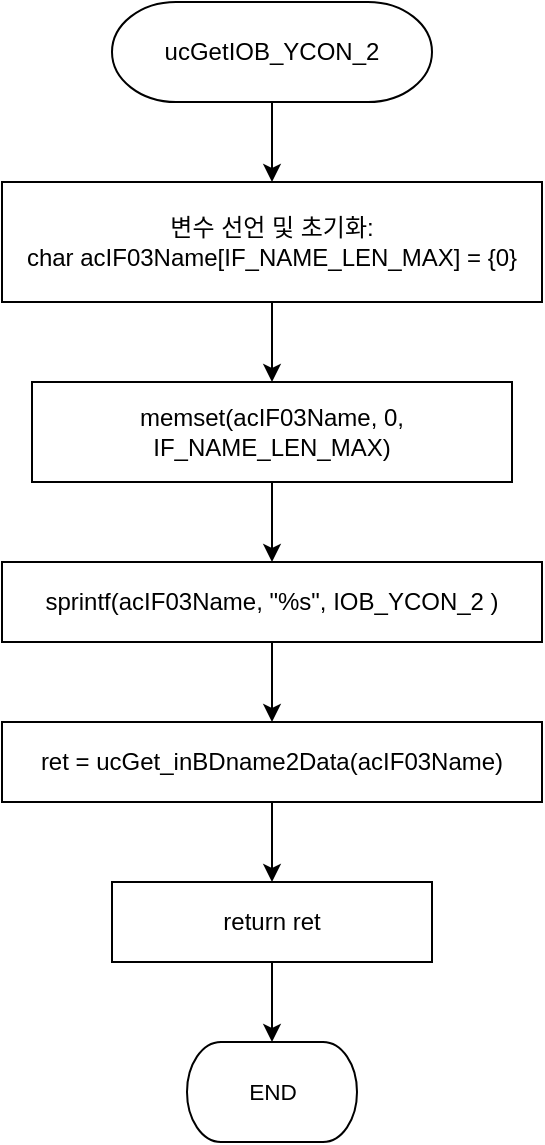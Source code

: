 <mxfile version="20.3.0" type="device" pages="10"><diagram name="ucGetIOB_YCON_2" id="QWJZPrWTVWXDY7yMuYP4"><mxGraphModel dx="1209" dy="844" grid="1" gridSize="10" guides="1" tooltips="1" connect="1" arrows="1" fold="1" page="1" pageScale="1" pageWidth="827" pageHeight="1169" math="0" shadow="0"><root><mxCell id="Ls-OKqgFvGp765SCSxgK-0"/><mxCell id="Ls-OKqgFvGp765SCSxgK-1" parent="Ls-OKqgFvGp765SCSxgK-0"/><UserObject label="&lt;div style=&quot;&quot;&gt;&lt;font style=&quot;direction: ltr; line-height: 120%; opacity: 1;&quot;&gt;ucGetIOB_YCON_2&lt;/font&gt;&lt;/div&gt;" tags="순서도" id="Ls-OKqgFvGp765SCSxgK-2"><mxCell style="verticalAlign=middle;align=center;overflow=width;vsdxID=2;fillColor=#FFFFFF;gradientColor=none;shape=stencil(tVLLDsIgEPwajiQIMfFe638Qu22JCM2Ctv69kK0Rm9qDibeZndkXC1NV6PUATIoQ0V9gNE3smToyKY3rAU1MiKmaqar1CB36m2uIDzo7M7r6e64wUZ4UOUWKB9GdIH4irzWu8B42vRrPScNFXZzN+5mvl3qJXE8mcPRRR+Pdh2Y1dsBTE95a3c0TkBRGgKEIb6wg1/r+ssCXd/vLCgm8z9caa+n6pb48dwrRV1H1Ew==);strokeColor=#000000;spacingTop=-1;spacingBottom=-1;spacingLeft=-1;spacingRight=-1;points=[[0.5,1,0],[0.5,0,0],[0,0.5,0],[1,0.5,0]];labelBackgroundColor=none;rounded=0;html=1;whiteSpace=wrap;strokeWidth=1;fontStyle=0" vertex="1" parent="Ls-OKqgFvGp765SCSxgK-1"><mxGeometry x="465" y="300" width="160" height="50" as="geometry"/></mxCell></UserObject><mxCell id="Ls-OKqgFvGp765SCSxgK-3" value="변수 선언 및 초기화:&lt;br&gt;char acIF03Name[IF_NAME_LEN_MAX] = {0}" style="rounded=0;whiteSpace=wrap;html=1;strokeWidth=1;fontStyle=0;fillColor=none;strokeColor=#000000;" vertex="1" parent="Ls-OKqgFvGp765SCSxgK-1"><mxGeometry x="410" y="390" width="270" height="60" as="geometry"/></mxCell><mxCell id="Ls-OKqgFvGp765SCSxgK-4" value="memset(acIF03Name, 0, IF_NAME_LEN_MAX)" style="rounded=0;whiteSpace=wrap;html=1;strokeWidth=1;fontStyle=0;fillColor=none;strokeColor=#000000;" vertex="1" parent="Ls-OKqgFvGp765SCSxgK-1"><mxGeometry x="425" y="490" width="240" height="50" as="geometry"/></mxCell><mxCell id="Ls-OKqgFvGp765SCSxgK-5" value="sprintf(acIF03Name, &quot;%s&quot;, IOB_YCON_2 )" style="rounded=0;whiteSpace=wrap;html=1;strokeWidth=1;fontStyle=0;fillColor=none;strokeColor=#000000;" vertex="1" parent="Ls-OKqgFvGp765SCSxgK-1"><mxGeometry x="410" y="580" width="270" height="40" as="geometry"/></mxCell><mxCell id="Ls-OKqgFvGp765SCSxgK-6" value="ret = ucGet_inBDname2Data(acIF03Name)" style="rounded=0;whiteSpace=wrap;html=1;strokeWidth=1;fontStyle=0;fillColor=none;strokeColor=#000000;" vertex="1" parent="Ls-OKqgFvGp765SCSxgK-1"><mxGeometry x="410" y="660" width="270" height="40" as="geometry"/></mxCell><mxCell id="Ls-OKqgFvGp765SCSxgK-7" value="return ret" style="rounded=0;whiteSpace=wrap;html=1;strokeWidth=1;fontStyle=0;fillColor=none;strokeColor=#000000;" vertex="1" parent="Ls-OKqgFvGp765SCSxgK-1"><mxGeometry x="465" y="740" width="160" height="40" as="geometry"/></mxCell><UserObject label="&lt;div style=&quot;font-size: 1px&quot;&gt;&lt;font style=&quot;font-size:11.29px;font-family:Arial;color:#000000;direction:ltr;letter-spacing:0px;line-height:120%;opacity:1&quot;&gt;END&lt;br&gt;&lt;/font&gt;&lt;/div&gt;" tags="순서도" id="Ls-OKqgFvGp765SCSxgK-8"><mxCell style="verticalAlign=middle;align=center;overflow=width;vsdxID=77;fillColor=#FFFFFF;gradientColor=none;shape=stencil(tVLLDsIgEPwajiQIMfFe638Qu22JCM2Ctv69kK0Rm9qDibeZndkXC1NV6PUATIoQ0V9gNE3smToyKY3rAU1MiKmaqar1CB36m2uIDzo7M7r6e64wUZ4UOUWKB9GdIH4irzWu8B42vRrPScNFXZzN+5mvl3qJXE8mcPRRR+Pdh2Y1dsBTE95a3c0TkBRGgKEIb6wg1/r+ssCXd/vLCgm8z9caa+n6pb48dwrRV1H1Ew==);strokeColor=#000000;spacingTop=-1;spacingBottom=-1;spacingLeft=-1;spacingRight=-1;points=[[0.5,1,0],[0.5,0,0],[0,0.5,0],[1,0.5,0]];labelBackgroundColor=none;rounded=0;html=1;whiteSpace=wrap;strokeWidth=1;fontStyle=0" vertex="1" parent="Ls-OKqgFvGp765SCSxgK-1"><mxGeometry x="502.5" y="820" width="85" height="50" as="geometry"/></mxCell></UserObject><mxCell id="Ls-OKqgFvGp765SCSxgK-9" value="" style="endArrow=classic;html=1;rounded=0;exitX=0.5;exitY=1;exitDx=0;exitDy=0;exitPerimeter=0;entryX=0.5;entryY=0;entryDx=0;entryDy=0;" edge="1" parent="Ls-OKqgFvGp765SCSxgK-1" source="Ls-OKqgFvGp765SCSxgK-2" target="Ls-OKqgFvGp765SCSxgK-3"><mxGeometry width="50" height="50" relative="1" as="geometry"><mxPoint x="545" y="370" as="sourcePoint"/><mxPoint x="545" y="390" as="targetPoint"/></mxGeometry></mxCell><mxCell id="Ls-OKqgFvGp765SCSxgK-10" value="" style="endArrow=classic;html=1;rounded=0;exitX=0.5;exitY=1;exitDx=0;exitDy=0;entryX=0.5;entryY=0;entryDx=0;entryDy=0;" edge="1" parent="Ls-OKqgFvGp765SCSxgK-1" source="Ls-OKqgFvGp765SCSxgK-3" target="Ls-OKqgFvGp765SCSxgK-4"><mxGeometry width="50" height="50" relative="1" as="geometry"><mxPoint x="545" y="460" as="sourcePoint"/><mxPoint x="545" y="490" as="targetPoint"/></mxGeometry></mxCell><mxCell id="Ls-OKqgFvGp765SCSxgK-11" value="" style="endArrow=classic;html=1;rounded=0;exitX=0.5;exitY=1;exitDx=0;exitDy=0;entryX=0.5;entryY=0;entryDx=0;entryDy=0;" edge="1" parent="Ls-OKqgFvGp765SCSxgK-1" source="Ls-OKqgFvGp765SCSxgK-4" target="Ls-OKqgFvGp765SCSxgK-5"><mxGeometry width="50" height="50" relative="1" as="geometry"><mxPoint x="545" y="560" as="sourcePoint"/><mxPoint x="545" y="590" as="targetPoint"/></mxGeometry></mxCell><mxCell id="Ls-OKqgFvGp765SCSxgK-12" value="" style="endArrow=classic;html=1;rounded=0;exitX=0.5;exitY=1;exitDx=0;exitDy=0;entryX=0.5;entryY=0;entryDx=0;entryDy=0;" edge="1" parent="Ls-OKqgFvGp765SCSxgK-1" source="Ls-OKqgFvGp765SCSxgK-5" target="Ls-OKqgFvGp765SCSxgK-6"><mxGeometry width="50" height="50" relative="1" as="geometry"><mxPoint x="545" y="660" as="sourcePoint"/><mxPoint x="545" y="690" as="targetPoint"/></mxGeometry></mxCell><mxCell id="Ls-OKqgFvGp765SCSxgK-13" value="" style="endArrow=classic;html=1;rounded=0;exitX=0.5;exitY=1;exitDx=0;exitDy=0;entryX=0.5;entryY=0;entryDx=0;entryDy=0;" edge="1" parent="Ls-OKqgFvGp765SCSxgK-1" source="Ls-OKqgFvGp765SCSxgK-6" target="Ls-OKqgFvGp765SCSxgK-7"><mxGeometry width="50" height="50" relative="1" as="geometry"><mxPoint x="545" y="760" as="sourcePoint"/><mxPoint x="545" y="790" as="targetPoint"/></mxGeometry></mxCell><mxCell id="Ls-OKqgFvGp765SCSxgK-14" value="" style="endArrow=classic;html=1;rounded=0;exitX=0.5;exitY=1;exitDx=0;exitDy=0;entryX=0.5;entryY=0;entryDx=0;entryDy=0;entryPerimeter=0;" edge="1" parent="Ls-OKqgFvGp765SCSxgK-1" source="Ls-OKqgFvGp765SCSxgK-7" target="Ls-OKqgFvGp765SCSxgK-8"><mxGeometry width="50" height="50" relative="1" as="geometry"><mxPoint x="545" y="850" as="sourcePoint"/><mxPoint x="545" y="880" as="targetPoint"/></mxGeometry></mxCell></root></mxGraphModel></diagram><diagram name="ucGetIOB_RCON_2" id="39Im6y_KC_kNPlxwwKDn"><mxGraphModel dx="1209" dy="844" grid="1" gridSize="10" guides="1" tooltips="1" connect="1" arrows="1" fold="1" page="1" pageScale="1" pageWidth="827" pageHeight="1169" math="0" shadow="0"><root><mxCell id="ShldjPszJpCawSaYTKDd-0"/><mxCell id="ShldjPszJpCawSaYTKDd-1" parent="ShldjPszJpCawSaYTKDd-0"/><UserObject label="&lt;div style=&quot;&quot;&gt;&lt;font style=&quot;direction: ltr; line-height: 120%; opacity: 1;&quot;&gt;ucGetIOB_RCON_2&lt;/font&gt;&lt;/div&gt;" tags="순서도" id="ShldjPszJpCawSaYTKDd-2"><mxCell style="verticalAlign=middle;align=center;overflow=width;vsdxID=2;fillColor=#FFFFFF;gradientColor=none;shape=stencil(tVLLDsIgEPwajiQIMfFe638Qu22JCM2Ctv69kK0Rm9qDibeZndkXC1NV6PUATIoQ0V9gNE3smToyKY3rAU1MiKmaqar1CB36m2uIDzo7M7r6e64wUZ4UOUWKB9GdIH4irzWu8B42vRrPScNFXZzN+5mvl3qJXE8mcPRRR+Pdh2Y1dsBTE95a3c0TkBRGgKEIb6wg1/r+ssCXd/vLCgm8z9caa+n6pb48dwrRV1H1Ew==);strokeColor=#000000;spacingTop=-1;spacingBottom=-1;spacingLeft=-1;spacingRight=-1;points=[[0.5,1,0],[0.5,0,0],[0,0.5,0],[1,0.5,0]];labelBackgroundColor=none;rounded=0;html=1;whiteSpace=wrap;strokeWidth=1;fontStyle=0" vertex="1" parent="ShldjPszJpCawSaYTKDd-1"><mxGeometry x="465" y="300" width="160" height="50" as="geometry"/></mxCell></UserObject><mxCell id="ShldjPszJpCawSaYTKDd-3" value="변수 선언 및 초기화:&lt;br&gt;char acIF03Name[IF_NAME_LEN_MAX] = {0}" style="rounded=0;whiteSpace=wrap;html=1;strokeWidth=1;fontStyle=0;fillColor=none;strokeColor=#000000;" vertex="1" parent="ShldjPszJpCawSaYTKDd-1"><mxGeometry x="410" y="390" width="270" height="60" as="geometry"/></mxCell><mxCell id="ShldjPszJpCawSaYTKDd-4" value="memset(acIF03Name, 0, IF_NAME_LEN_MAX)" style="rounded=0;whiteSpace=wrap;html=1;strokeWidth=1;fontStyle=0;fillColor=none;strokeColor=#000000;" vertex="1" parent="ShldjPszJpCawSaYTKDd-1"><mxGeometry x="425" y="490" width="240" height="50" as="geometry"/></mxCell><mxCell id="ShldjPszJpCawSaYTKDd-5" value="sprintf(acIF03Name, &quot;%s&quot;, IOB_RCON_2 )" style="rounded=0;whiteSpace=wrap;html=1;strokeWidth=1;fontStyle=0;fillColor=none;strokeColor=#000000;" vertex="1" parent="ShldjPszJpCawSaYTKDd-1"><mxGeometry x="410" y="580" width="270" height="40" as="geometry"/></mxCell><mxCell id="ShldjPszJpCawSaYTKDd-6" value="ret = ucGet_inBDname2Data(acIF03Name)" style="rounded=0;whiteSpace=wrap;html=1;strokeWidth=1;fontStyle=0;fillColor=none;strokeColor=#000000;" vertex="1" parent="ShldjPszJpCawSaYTKDd-1"><mxGeometry x="410" y="660" width="270" height="40" as="geometry"/></mxCell><mxCell id="ShldjPszJpCawSaYTKDd-7" value="return ret" style="rounded=0;whiteSpace=wrap;html=1;strokeWidth=1;fontStyle=0;fillColor=none;strokeColor=#000000;" vertex="1" parent="ShldjPszJpCawSaYTKDd-1"><mxGeometry x="465" y="740" width="160" height="40" as="geometry"/></mxCell><UserObject label="&lt;div style=&quot;font-size: 1px&quot;&gt;&lt;font style=&quot;font-size:11.29px;font-family:Arial;color:#000000;direction:ltr;letter-spacing:0px;line-height:120%;opacity:1&quot;&gt;END&lt;br&gt;&lt;/font&gt;&lt;/div&gt;" tags="순서도" id="ShldjPszJpCawSaYTKDd-8"><mxCell style="verticalAlign=middle;align=center;overflow=width;vsdxID=77;fillColor=#FFFFFF;gradientColor=none;shape=stencil(tVLLDsIgEPwajiQIMfFe638Qu22JCM2Ctv69kK0Rm9qDibeZndkXC1NV6PUATIoQ0V9gNE3smToyKY3rAU1MiKmaqar1CB36m2uIDzo7M7r6e64wUZ4UOUWKB9GdIH4irzWu8B42vRrPScNFXZzN+5mvl3qJXE8mcPRRR+Pdh2Y1dsBTE95a3c0TkBRGgKEIb6wg1/r+ssCXd/vLCgm8z9caa+n6pb48dwrRV1H1Ew==);strokeColor=#000000;spacingTop=-1;spacingBottom=-1;spacingLeft=-1;spacingRight=-1;points=[[0.5,1,0],[0.5,0,0],[0,0.5,0],[1,0.5,0]];labelBackgroundColor=none;rounded=0;html=1;whiteSpace=wrap;strokeWidth=1;fontStyle=0" vertex="1" parent="ShldjPszJpCawSaYTKDd-1"><mxGeometry x="502.5" y="820" width="85" height="50" as="geometry"/></mxCell></UserObject><mxCell id="ShldjPszJpCawSaYTKDd-9" value="" style="endArrow=classic;html=1;rounded=0;exitX=0.5;exitY=1;exitDx=0;exitDy=0;exitPerimeter=0;entryX=0.5;entryY=0;entryDx=0;entryDy=0;" edge="1" parent="ShldjPszJpCawSaYTKDd-1" source="ShldjPszJpCawSaYTKDd-2" target="ShldjPszJpCawSaYTKDd-3"><mxGeometry width="50" height="50" relative="1" as="geometry"><mxPoint x="545" y="370" as="sourcePoint"/><mxPoint x="545" y="390" as="targetPoint"/></mxGeometry></mxCell><mxCell id="ShldjPszJpCawSaYTKDd-10" value="" style="endArrow=classic;html=1;rounded=0;exitX=0.5;exitY=1;exitDx=0;exitDy=0;entryX=0.5;entryY=0;entryDx=0;entryDy=0;" edge="1" parent="ShldjPszJpCawSaYTKDd-1" source="ShldjPszJpCawSaYTKDd-3" target="ShldjPszJpCawSaYTKDd-4"><mxGeometry width="50" height="50" relative="1" as="geometry"><mxPoint x="545" y="460" as="sourcePoint"/><mxPoint x="545" y="490" as="targetPoint"/></mxGeometry></mxCell><mxCell id="ShldjPszJpCawSaYTKDd-11" value="" style="endArrow=classic;html=1;rounded=0;exitX=0.5;exitY=1;exitDx=0;exitDy=0;entryX=0.5;entryY=0;entryDx=0;entryDy=0;" edge="1" parent="ShldjPszJpCawSaYTKDd-1" source="ShldjPszJpCawSaYTKDd-4" target="ShldjPszJpCawSaYTKDd-5"><mxGeometry width="50" height="50" relative="1" as="geometry"><mxPoint x="545" y="560" as="sourcePoint"/><mxPoint x="545" y="590" as="targetPoint"/></mxGeometry></mxCell><mxCell id="ShldjPszJpCawSaYTKDd-12" value="" style="endArrow=classic;html=1;rounded=0;exitX=0.5;exitY=1;exitDx=0;exitDy=0;entryX=0.5;entryY=0;entryDx=0;entryDy=0;" edge="1" parent="ShldjPszJpCawSaYTKDd-1" source="ShldjPszJpCawSaYTKDd-5" target="ShldjPszJpCawSaYTKDd-6"><mxGeometry width="50" height="50" relative="1" as="geometry"><mxPoint x="545" y="660" as="sourcePoint"/><mxPoint x="545" y="690" as="targetPoint"/></mxGeometry></mxCell><mxCell id="ShldjPszJpCawSaYTKDd-13" value="" style="endArrow=classic;html=1;rounded=0;exitX=0.5;exitY=1;exitDx=0;exitDy=0;entryX=0.5;entryY=0;entryDx=0;entryDy=0;" edge="1" parent="ShldjPszJpCawSaYTKDd-1" source="ShldjPszJpCawSaYTKDd-6" target="ShldjPszJpCawSaYTKDd-7"><mxGeometry width="50" height="50" relative="1" as="geometry"><mxPoint x="545" y="760" as="sourcePoint"/><mxPoint x="545" y="790" as="targetPoint"/></mxGeometry></mxCell><mxCell id="ShldjPszJpCawSaYTKDd-14" value="" style="endArrow=classic;html=1;rounded=0;exitX=0.5;exitY=1;exitDx=0;exitDy=0;entryX=0.5;entryY=0;entryDx=0;entryDy=0;entryPerimeter=0;" edge="1" parent="ShldjPszJpCawSaYTKDd-1" source="ShldjPszJpCawSaYTKDd-7" target="ShldjPszJpCawSaYTKDd-8"><mxGeometry width="50" height="50" relative="1" as="geometry"><mxPoint x="545" y="850" as="sourcePoint"/><mxPoint x="545" y="880" as="targetPoint"/></mxGeometry></mxCell></root></mxGraphModel></diagram><diagram name="ucGetIOB_GCON_2" id="HBLedzt9jEAHCyZlOD99"><mxGraphModel dx="1209" dy="844" grid="1" gridSize="10" guides="1" tooltips="1" connect="1" arrows="1" fold="1" page="1" pageScale="1" pageWidth="827" pageHeight="1169" math="0" shadow="0"><root><mxCell id="d0L38tjCARTdB3SC0AXx-0"/><mxCell id="d0L38tjCARTdB3SC0AXx-1" parent="d0L38tjCARTdB3SC0AXx-0"/><UserObject label="&lt;div style=&quot;&quot;&gt;&lt;font style=&quot;direction: ltr; line-height: 120%; opacity: 1;&quot;&gt;ucGetIOB_GCON_2&lt;/font&gt;&lt;/div&gt;" tags="순서도" id="d0L38tjCARTdB3SC0AXx-2"><mxCell style="verticalAlign=middle;align=center;overflow=width;vsdxID=2;fillColor=#FFFFFF;gradientColor=none;shape=stencil(tVLLDsIgEPwajiQIMfFe638Qu22JCM2Ctv69kK0Rm9qDibeZndkXC1NV6PUATIoQ0V9gNE3smToyKY3rAU1MiKmaqar1CB36m2uIDzo7M7r6e64wUZ4UOUWKB9GdIH4irzWu8B42vRrPScNFXZzN+5mvl3qJXE8mcPRRR+Pdh2Y1dsBTE95a3c0TkBRGgKEIb6wg1/r+ssCXd/vLCgm8z9caa+n6pb48dwrRV1H1Ew==);strokeColor=#000000;spacingTop=-1;spacingBottom=-1;spacingLeft=-1;spacingRight=-1;points=[[0.5,1,0],[0.5,0,0],[0,0.5,0],[1,0.5,0]];labelBackgroundColor=none;rounded=0;html=1;whiteSpace=wrap;strokeWidth=1;fontStyle=0" vertex="1" parent="d0L38tjCARTdB3SC0AXx-1"><mxGeometry x="465" y="300" width="160" height="50" as="geometry"/></mxCell></UserObject><mxCell id="d0L38tjCARTdB3SC0AXx-3" value="변수 선언 및 초기화:&lt;br&gt;char acIF03Name[IF_NAME_LEN_MAX] = {0}" style="rounded=0;whiteSpace=wrap;html=1;strokeWidth=1;fontStyle=0;fillColor=none;strokeColor=#000000;" vertex="1" parent="d0L38tjCARTdB3SC0AXx-1"><mxGeometry x="410" y="390" width="270" height="60" as="geometry"/></mxCell><mxCell id="d0L38tjCARTdB3SC0AXx-4" value="memset(acIF03Name, 0, IF_NAME_LEN_MAX)" style="rounded=0;whiteSpace=wrap;html=1;strokeWidth=1;fontStyle=0;fillColor=none;strokeColor=#000000;" vertex="1" parent="d0L38tjCARTdB3SC0AXx-1"><mxGeometry x="425" y="490" width="240" height="50" as="geometry"/></mxCell><mxCell id="d0L38tjCARTdB3SC0AXx-5" value="sprintf(acIF03Name, &quot;%s&quot;, IOB_GCON_2 )" style="rounded=0;whiteSpace=wrap;html=1;strokeWidth=1;fontStyle=0;fillColor=none;strokeColor=#000000;" vertex="1" parent="d0L38tjCARTdB3SC0AXx-1"><mxGeometry x="410" y="580" width="270" height="40" as="geometry"/></mxCell><mxCell id="d0L38tjCARTdB3SC0AXx-6" value="ret = ucGet_inBDname2Data(acIF03Name)" style="rounded=0;whiteSpace=wrap;html=1;strokeWidth=1;fontStyle=0;fillColor=none;strokeColor=#000000;" vertex="1" parent="d0L38tjCARTdB3SC0AXx-1"><mxGeometry x="410" y="660" width="270" height="40" as="geometry"/></mxCell><mxCell id="d0L38tjCARTdB3SC0AXx-7" value="return ret" style="rounded=0;whiteSpace=wrap;html=1;strokeWidth=1;fontStyle=0;fillColor=none;strokeColor=#000000;" vertex="1" parent="d0L38tjCARTdB3SC0AXx-1"><mxGeometry x="465" y="740" width="160" height="40" as="geometry"/></mxCell><UserObject label="&lt;div style=&quot;font-size: 1px&quot;&gt;&lt;font style=&quot;font-size:11.29px;font-family:Arial;color:#000000;direction:ltr;letter-spacing:0px;line-height:120%;opacity:1&quot;&gt;END&lt;br&gt;&lt;/font&gt;&lt;/div&gt;" tags="순서도" id="d0L38tjCARTdB3SC0AXx-8"><mxCell style="verticalAlign=middle;align=center;overflow=width;vsdxID=77;fillColor=#FFFFFF;gradientColor=none;shape=stencil(tVLLDsIgEPwajiQIMfFe638Qu22JCM2Ctv69kK0Rm9qDibeZndkXC1NV6PUATIoQ0V9gNE3smToyKY3rAU1MiKmaqar1CB36m2uIDzo7M7r6e64wUZ4UOUWKB9GdIH4irzWu8B42vRrPScNFXZzN+5mvl3qJXE8mcPRRR+Pdh2Y1dsBTE95a3c0TkBRGgKEIb6wg1/r+ssCXd/vLCgm8z9caa+n6pb48dwrRV1H1Ew==);strokeColor=#000000;spacingTop=-1;spacingBottom=-1;spacingLeft=-1;spacingRight=-1;points=[[0.5,1,0],[0.5,0,0],[0,0.5,0],[1,0.5,0]];labelBackgroundColor=none;rounded=0;html=1;whiteSpace=wrap;strokeWidth=1;fontStyle=0" vertex="1" parent="d0L38tjCARTdB3SC0AXx-1"><mxGeometry x="502.5" y="820" width="85" height="50" as="geometry"/></mxCell></UserObject><mxCell id="d0L38tjCARTdB3SC0AXx-9" value="" style="endArrow=classic;html=1;rounded=0;exitX=0.5;exitY=1;exitDx=0;exitDy=0;exitPerimeter=0;entryX=0.5;entryY=0;entryDx=0;entryDy=0;" edge="1" parent="d0L38tjCARTdB3SC0AXx-1" source="d0L38tjCARTdB3SC0AXx-2" target="d0L38tjCARTdB3SC0AXx-3"><mxGeometry width="50" height="50" relative="1" as="geometry"><mxPoint x="545" y="370" as="sourcePoint"/><mxPoint x="545" y="390" as="targetPoint"/></mxGeometry></mxCell><mxCell id="d0L38tjCARTdB3SC0AXx-10" value="" style="endArrow=classic;html=1;rounded=0;exitX=0.5;exitY=1;exitDx=0;exitDy=0;entryX=0.5;entryY=0;entryDx=0;entryDy=0;" edge="1" parent="d0L38tjCARTdB3SC0AXx-1" source="d0L38tjCARTdB3SC0AXx-3" target="d0L38tjCARTdB3SC0AXx-4"><mxGeometry width="50" height="50" relative="1" as="geometry"><mxPoint x="545" y="460" as="sourcePoint"/><mxPoint x="545" y="490" as="targetPoint"/></mxGeometry></mxCell><mxCell id="d0L38tjCARTdB3SC0AXx-11" value="" style="endArrow=classic;html=1;rounded=0;exitX=0.5;exitY=1;exitDx=0;exitDy=0;entryX=0.5;entryY=0;entryDx=0;entryDy=0;" edge="1" parent="d0L38tjCARTdB3SC0AXx-1" source="d0L38tjCARTdB3SC0AXx-4" target="d0L38tjCARTdB3SC0AXx-5"><mxGeometry width="50" height="50" relative="1" as="geometry"><mxPoint x="545" y="560" as="sourcePoint"/><mxPoint x="545" y="590" as="targetPoint"/></mxGeometry></mxCell><mxCell id="d0L38tjCARTdB3SC0AXx-12" value="" style="endArrow=classic;html=1;rounded=0;exitX=0.5;exitY=1;exitDx=0;exitDy=0;entryX=0.5;entryY=0;entryDx=0;entryDy=0;" edge="1" parent="d0L38tjCARTdB3SC0AXx-1" source="d0L38tjCARTdB3SC0AXx-5" target="d0L38tjCARTdB3SC0AXx-6"><mxGeometry width="50" height="50" relative="1" as="geometry"><mxPoint x="545" y="660" as="sourcePoint"/><mxPoint x="545" y="690" as="targetPoint"/></mxGeometry></mxCell><mxCell id="d0L38tjCARTdB3SC0AXx-13" value="" style="endArrow=classic;html=1;rounded=0;exitX=0.5;exitY=1;exitDx=0;exitDy=0;entryX=0.5;entryY=0;entryDx=0;entryDy=0;" edge="1" parent="d0L38tjCARTdB3SC0AXx-1" source="d0L38tjCARTdB3SC0AXx-6" target="d0L38tjCARTdB3SC0AXx-7"><mxGeometry width="50" height="50" relative="1" as="geometry"><mxPoint x="545" y="760" as="sourcePoint"/><mxPoint x="545" y="790" as="targetPoint"/></mxGeometry></mxCell><mxCell id="d0L38tjCARTdB3SC0AXx-14" value="" style="endArrow=classic;html=1;rounded=0;exitX=0.5;exitY=1;exitDx=0;exitDy=0;entryX=0.5;entryY=0;entryDx=0;entryDy=0;entryPerimeter=0;" edge="1" parent="d0L38tjCARTdB3SC0AXx-1" source="d0L38tjCARTdB3SC0AXx-7" target="d0L38tjCARTdB3SC0AXx-8"><mxGeometry width="50" height="50" relative="1" as="geometry"><mxPoint x="545" y="850" as="sourcePoint"/><mxPoint x="545" y="880" as="targetPoint"/></mxGeometry></mxCell></root></mxGraphModel></diagram><diagram name="ucGetIOB_Y1CON_2" id="743t9y0ddFEI2Lha12GQ"><mxGraphModel dx="1209" dy="844" grid="1" gridSize="10" guides="1" tooltips="1" connect="1" arrows="1" fold="1" page="1" pageScale="1" pageWidth="827" pageHeight="1169" math="0" shadow="0"><root><mxCell id="c-tuSzw7CAOkl17XL2FB-0"/><mxCell id="c-tuSzw7CAOkl17XL2FB-1" parent="c-tuSzw7CAOkl17XL2FB-0"/><UserObject label="&lt;div style=&quot;&quot;&gt;&lt;font style=&quot;direction: ltr; line-height: 120%; opacity: 1;&quot;&gt;ucGetIOB_Y1CON_2&lt;/font&gt;&lt;/div&gt;" tags="순서도" id="c-tuSzw7CAOkl17XL2FB-2"><mxCell style="verticalAlign=middle;align=center;overflow=width;vsdxID=2;fillColor=#FFFFFF;gradientColor=none;shape=stencil(tVLLDsIgEPwajiQIMfFe638Qu22JCM2Ctv69kK0Rm9qDibeZndkXC1NV6PUATIoQ0V9gNE3smToyKY3rAU1MiKmaqar1CB36m2uIDzo7M7r6e64wUZ4UOUWKB9GdIH4irzWu8B42vRrPScNFXZzN+5mvl3qJXE8mcPRRR+Pdh2Y1dsBTE95a3c0TkBRGgKEIb6wg1/r+ssCXd/vLCgm8z9caa+n6pb48dwrRV1H1Ew==);strokeColor=#000000;spacingTop=-1;spacingBottom=-1;spacingLeft=-1;spacingRight=-1;points=[[0.5,1,0],[0.5,0,0],[0,0.5,0],[1,0.5,0]];labelBackgroundColor=none;rounded=0;html=1;whiteSpace=wrap;strokeWidth=1;fontStyle=0" vertex="1" parent="c-tuSzw7CAOkl17XL2FB-1"><mxGeometry x="465" y="300" width="160" height="50" as="geometry"/></mxCell></UserObject><mxCell id="c-tuSzw7CAOkl17XL2FB-3" value="변수 선언 및 초기화:&lt;br&gt;char acIF03Name[IF_NAME_LEN_MAX] = {0}" style="rounded=0;whiteSpace=wrap;html=1;strokeWidth=1;fontStyle=0;fillColor=none;strokeColor=#000000;" vertex="1" parent="c-tuSzw7CAOkl17XL2FB-1"><mxGeometry x="410" y="390" width="270" height="60" as="geometry"/></mxCell><mxCell id="c-tuSzw7CAOkl17XL2FB-4" value="memset(acIF03Name, 0, IF_NAME_LEN_MAX)" style="rounded=0;whiteSpace=wrap;html=1;strokeWidth=1;fontStyle=0;fillColor=none;strokeColor=#000000;" vertex="1" parent="c-tuSzw7CAOkl17XL2FB-1"><mxGeometry x="425" y="490" width="240" height="50" as="geometry"/></mxCell><mxCell id="c-tuSzw7CAOkl17XL2FB-5" value="sprintf(acIF03Name, &quot;%s&quot;, IOB_Y1CON_2 )" style="rounded=0;whiteSpace=wrap;html=1;strokeWidth=1;fontStyle=0;fillColor=none;strokeColor=#000000;" vertex="1" parent="c-tuSzw7CAOkl17XL2FB-1"><mxGeometry x="410" y="580" width="270" height="40" as="geometry"/></mxCell><mxCell id="c-tuSzw7CAOkl17XL2FB-6" value="ret = ucGet_inBDname2Data(acIF03Name)" style="rounded=0;whiteSpace=wrap;html=1;strokeWidth=1;fontStyle=0;fillColor=none;strokeColor=#000000;" vertex="1" parent="c-tuSzw7CAOkl17XL2FB-1"><mxGeometry x="410" y="660" width="270" height="40" as="geometry"/></mxCell><mxCell id="c-tuSzw7CAOkl17XL2FB-7" value="return ret" style="rounded=0;whiteSpace=wrap;html=1;strokeWidth=1;fontStyle=0;fillColor=none;strokeColor=#000000;" vertex="1" parent="c-tuSzw7CAOkl17XL2FB-1"><mxGeometry x="465" y="740" width="160" height="40" as="geometry"/></mxCell><UserObject label="&lt;div style=&quot;font-size: 1px&quot;&gt;&lt;font style=&quot;font-size:11.29px;font-family:Arial;color:#000000;direction:ltr;letter-spacing:0px;line-height:120%;opacity:1&quot;&gt;END&lt;br&gt;&lt;/font&gt;&lt;/div&gt;" tags="순서도" id="c-tuSzw7CAOkl17XL2FB-8"><mxCell style="verticalAlign=middle;align=center;overflow=width;vsdxID=77;fillColor=#FFFFFF;gradientColor=none;shape=stencil(tVLLDsIgEPwajiQIMfFe638Qu22JCM2Ctv69kK0Rm9qDibeZndkXC1NV6PUATIoQ0V9gNE3smToyKY3rAU1MiKmaqar1CB36m2uIDzo7M7r6e64wUZ4UOUWKB9GdIH4irzWu8B42vRrPScNFXZzN+5mvl3qJXE8mcPRRR+Pdh2Y1dsBTE95a3c0TkBRGgKEIb6wg1/r+ssCXd/vLCgm8z9caa+n6pb48dwrRV1H1Ew==);strokeColor=#000000;spacingTop=-1;spacingBottom=-1;spacingLeft=-1;spacingRight=-1;points=[[0.5,1,0],[0.5,0,0],[0,0.5,0],[1,0.5,0]];labelBackgroundColor=none;rounded=0;html=1;whiteSpace=wrap;strokeWidth=1;fontStyle=0" vertex="1" parent="c-tuSzw7CAOkl17XL2FB-1"><mxGeometry x="502.5" y="820" width="85" height="50" as="geometry"/></mxCell></UserObject><mxCell id="c-tuSzw7CAOkl17XL2FB-9" value="" style="endArrow=classic;html=1;rounded=0;exitX=0.5;exitY=1;exitDx=0;exitDy=0;exitPerimeter=0;entryX=0.5;entryY=0;entryDx=0;entryDy=0;" edge="1" parent="c-tuSzw7CAOkl17XL2FB-1" source="c-tuSzw7CAOkl17XL2FB-2" target="c-tuSzw7CAOkl17XL2FB-3"><mxGeometry width="50" height="50" relative="1" as="geometry"><mxPoint x="545" y="370" as="sourcePoint"/><mxPoint x="545" y="390" as="targetPoint"/></mxGeometry></mxCell><mxCell id="c-tuSzw7CAOkl17XL2FB-10" value="" style="endArrow=classic;html=1;rounded=0;exitX=0.5;exitY=1;exitDx=0;exitDy=0;entryX=0.5;entryY=0;entryDx=0;entryDy=0;" edge="1" parent="c-tuSzw7CAOkl17XL2FB-1" source="c-tuSzw7CAOkl17XL2FB-3" target="c-tuSzw7CAOkl17XL2FB-4"><mxGeometry width="50" height="50" relative="1" as="geometry"><mxPoint x="545" y="460" as="sourcePoint"/><mxPoint x="545" y="490" as="targetPoint"/></mxGeometry></mxCell><mxCell id="c-tuSzw7CAOkl17XL2FB-11" value="" style="endArrow=classic;html=1;rounded=0;exitX=0.5;exitY=1;exitDx=0;exitDy=0;entryX=0.5;entryY=0;entryDx=0;entryDy=0;" edge="1" parent="c-tuSzw7CAOkl17XL2FB-1" source="c-tuSzw7CAOkl17XL2FB-4" target="c-tuSzw7CAOkl17XL2FB-5"><mxGeometry width="50" height="50" relative="1" as="geometry"><mxPoint x="545" y="560" as="sourcePoint"/><mxPoint x="545" y="590" as="targetPoint"/></mxGeometry></mxCell><mxCell id="c-tuSzw7CAOkl17XL2FB-12" value="" style="endArrow=classic;html=1;rounded=0;exitX=0.5;exitY=1;exitDx=0;exitDy=0;entryX=0.5;entryY=0;entryDx=0;entryDy=0;" edge="1" parent="c-tuSzw7CAOkl17XL2FB-1" source="c-tuSzw7CAOkl17XL2FB-5" target="c-tuSzw7CAOkl17XL2FB-6"><mxGeometry width="50" height="50" relative="1" as="geometry"><mxPoint x="545" y="660" as="sourcePoint"/><mxPoint x="545" y="690" as="targetPoint"/></mxGeometry></mxCell><mxCell id="c-tuSzw7CAOkl17XL2FB-13" value="" style="endArrow=classic;html=1;rounded=0;exitX=0.5;exitY=1;exitDx=0;exitDy=0;entryX=0.5;entryY=0;entryDx=0;entryDy=0;" edge="1" parent="c-tuSzw7CAOkl17XL2FB-1" source="c-tuSzw7CAOkl17XL2FB-6" target="c-tuSzw7CAOkl17XL2FB-7"><mxGeometry width="50" height="50" relative="1" as="geometry"><mxPoint x="545" y="760" as="sourcePoint"/><mxPoint x="545" y="790" as="targetPoint"/></mxGeometry></mxCell><mxCell id="c-tuSzw7CAOkl17XL2FB-14" value="" style="endArrow=classic;html=1;rounded=0;exitX=0.5;exitY=1;exitDx=0;exitDy=0;entryX=0.5;entryY=0;entryDx=0;entryDy=0;entryPerimeter=0;" edge="1" parent="c-tuSzw7CAOkl17XL2FB-1" source="c-tuSzw7CAOkl17XL2FB-7" target="c-tuSzw7CAOkl17XL2FB-8"><mxGeometry width="50" height="50" relative="1" as="geometry"><mxPoint x="545" y="850" as="sourcePoint"/><mxPoint x="545" y="880" as="targetPoint"/></mxGeometry></mxCell></root></mxGraphModel></diagram><diagram name="ucGetIOB_SDN_2" id="d6R_uWGBwzftmKyJSbyh"><mxGraphModel dx="1209" dy="844" grid="1" gridSize="10" guides="1" tooltips="1" connect="1" arrows="1" fold="1" page="1" pageScale="1" pageWidth="827" pageHeight="1169" math="0" shadow="0"><root><mxCell id="NdqGFbnWRn7MDh1iQYJs-0"/><mxCell id="NdqGFbnWRn7MDh1iQYJs-1" parent="NdqGFbnWRn7MDh1iQYJs-0"/><UserObject label="&lt;div style=&quot;&quot;&gt;&lt;font style=&quot;direction: ltr; line-height: 120%; opacity: 1;&quot;&gt;ucGetIOB_SDN_2&lt;/font&gt;&lt;/div&gt;" tags="순서도" id="NdqGFbnWRn7MDh1iQYJs-2"><mxCell style="verticalAlign=middle;align=center;overflow=width;vsdxID=2;fillColor=#FFFFFF;gradientColor=none;shape=stencil(tVLLDsIgEPwajiQIMfFe638Qu22JCM2Ctv69kK0Rm9qDibeZndkXC1NV6PUATIoQ0V9gNE3smToyKY3rAU1MiKmaqar1CB36m2uIDzo7M7r6e64wUZ4UOUWKB9GdIH4irzWu8B42vRrPScNFXZzN+5mvl3qJXE8mcPRRR+Pdh2Y1dsBTE95a3c0TkBRGgKEIb6wg1/r+ssCXd/vLCgm8z9caa+n6pb48dwrRV1H1Ew==);strokeColor=#000000;spacingTop=-1;spacingBottom=-1;spacingLeft=-1;spacingRight=-1;points=[[0.5,1,0],[0.5,0,0],[0,0.5,0],[1,0.5,0]];labelBackgroundColor=none;rounded=0;html=1;whiteSpace=wrap;strokeWidth=1;fontStyle=0" vertex="1" parent="NdqGFbnWRn7MDh1iQYJs-1"><mxGeometry x="465" y="300" width="160" height="50" as="geometry"/></mxCell></UserObject><mxCell id="NdqGFbnWRn7MDh1iQYJs-3" value="변수 선언 및 초기화:&lt;br&gt;char acIF03Name[IF_NAME_LEN_MAX] = {0}" style="rounded=0;whiteSpace=wrap;html=1;strokeWidth=1;fontStyle=0;fillColor=none;strokeColor=#000000;" vertex="1" parent="NdqGFbnWRn7MDh1iQYJs-1"><mxGeometry x="410" y="390" width="270" height="60" as="geometry"/></mxCell><mxCell id="NdqGFbnWRn7MDh1iQYJs-4" value="memset(acIF03Name, 0, IF_NAME_LEN_MAX)" style="rounded=0;whiteSpace=wrap;html=1;strokeWidth=1;fontStyle=0;fillColor=none;strokeColor=#000000;" vertex="1" parent="NdqGFbnWRn7MDh1iQYJs-1"><mxGeometry x="425" y="490" width="240" height="50" as="geometry"/></mxCell><mxCell id="NdqGFbnWRn7MDh1iQYJs-5" value="sprintf(acIF03Name, &quot;%s&quot;, IOB_SDN_2 )" style="rounded=0;whiteSpace=wrap;html=1;strokeWidth=1;fontStyle=0;fillColor=none;strokeColor=#000000;" vertex="1" parent="NdqGFbnWRn7MDh1iQYJs-1"><mxGeometry x="410" y="580" width="270" height="40" as="geometry"/></mxCell><mxCell id="NdqGFbnWRn7MDh1iQYJs-6" value="ret = ucGet_inBDname2Data(acIF03Name)" style="rounded=0;whiteSpace=wrap;html=1;strokeWidth=1;fontStyle=0;fillColor=none;strokeColor=#000000;" vertex="1" parent="NdqGFbnWRn7MDh1iQYJs-1"><mxGeometry x="410" y="660" width="270" height="40" as="geometry"/></mxCell><mxCell id="NdqGFbnWRn7MDh1iQYJs-7" value="return ret" style="rounded=0;whiteSpace=wrap;html=1;strokeWidth=1;fontStyle=0;fillColor=none;strokeColor=#000000;" vertex="1" parent="NdqGFbnWRn7MDh1iQYJs-1"><mxGeometry x="465" y="740" width="160" height="40" as="geometry"/></mxCell><UserObject label="&lt;div style=&quot;font-size: 1px&quot;&gt;&lt;font style=&quot;font-size:11.29px;font-family:Arial;color:#000000;direction:ltr;letter-spacing:0px;line-height:120%;opacity:1&quot;&gt;END&lt;br&gt;&lt;/font&gt;&lt;/div&gt;" tags="순서도" id="NdqGFbnWRn7MDh1iQYJs-8"><mxCell style="verticalAlign=middle;align=center;overflow=width;vsdxID=77;fillColor=#FFFFFF;gradientColor=none;shape=stencil(tVLLDsIgEPwajiQIMfFe638Qu22JCM2Ctv69kK0Rm9qDibeZndkXC1NV6PUATIoQ0V9gNE3smToyKY3rAU1MiKmaqar1CB36m2uIDzo7M7r6e64wUZ4UOUWKB9GdIH4irzWu8B42vRrPScNFXZzN+5mvl3qJXE8mcPRRR+Pdh2Y1dsBTE95a3c0TkBRGgKEIb6wg1/r+ssCXd/vLCgm8z9caa+n6pb48dwrRV1H1Ew==);strokeColor=#000000;spacingTop=-1;spacingBottom=-1;spacingLeft=-1;spacingRight=-1;points=[[0.5,1,0],[0.5,0,0],[0,0.5,0],[1,0.5,0]];labelBackgroundColor=none;rounded=0;html=1;whiteSpace=wrap;strokeWidth=1;fontStyle=0" vertex="1" parent="NdqGFbnWRn7MDh1iQYJs-1"><mxGeometry x="502.5" y="820" width="85" height="50" as="geometry"/></mxCell></UserObject><mxCell id="NdqGFbnWRn7MDh1iQYJs-9" value="" style="endArrow=classic;html=1;rounded=0;exitX=0.5;exitY=1;exitDx=0;exitDy=0;exitPerimeter=0;entryX=0.5;entryY=0;entryDx=0;entryDy=0;" edge="1" parent="NdqGFbnWRn7MDh1iQYJs-1" source="NdqGFbnWRn7MDh1iQYJs-2" target="NdqGFbnWRn7MDh1iQYJs-3"><mxGeometry width="50" height="50" relative="1" as="geometry"><mxPoint x="545" y="370" as="sourcePoint"/><mxPoint x="545" y="390" as="targetPoint"/></mxGeometry></mxCell><mxCell id="NdqGFbnWRn7MDh1iQYJs-10" value="" style="endArrow=classic;html=1;rounded=0;exitX=0.5;exitY=1;exitDx=0;exitDy=0;entryX=0.5;entryY=0;entryDx=0;entryDy=0;" edge="1" parent="NdqGFbnWRn7MDh1iQYJs-1" source="NdqGFbnWRn7MDh1iQYJs-3" target="NdqGFbnWRn7MDh1iQYJs-4"><mxGeometry width="50" height="50" relative="1" as="geometry"><mxPoint x="545" y="460" as="sourcePoint"/><mxPoint x="545" y="490" as="targetPoint"/></mxGeometry></mxCell><mxCell id="NdqGFbnWRn7MDh1iQYJs-11" value="" style="endArrow=classic;html=1;rounded=0;exitX=0.5;exitY=1;exitDx=0;exitDy=0;entryX=0.5;entryY=0;entryDx=0;entryDy=0;" edge="1" parent="NdqGFbnWRn7MDh1iQYJs-1" source="NdqGFbnWRn7MDh1iQYJs-4" target="NdqGFbnWRn7MDh1iQYJs-5"><mxGeometry width="50" height="50" relative="1" as="geometry"><mxPoint x="545" y="560" as="sourcePoint"/><mxPoint x="545" y="590" as="targetPoint"/></mxGeometry></mxCell><mxCell id="NdqGFbnWRn7MDh1iQYJs-12" value="" style="endArrow=classic;html=1;rounded=0;exitX=0.5;exitY=1;exitDx=0;exitDy=0;entryX=0.5;entryY=0;entryDx=0;entryDy=0;" edge="1" parent="NdqGFbnWRn7MDh1iQYJs-1" source="NdqGFbnWRn7MDh1iQYJs-5" target="NdqGFbnWRn7MDh1iQYJs-6"><mxGeometry width="50" height="50" relative="1" as="geometry"><mxPoint x="545" y="660" as="sourcePoint"/><mxPoint x="545" y="690" as="targetPoint"/></mxGeometry></mxCell><mxCell id="NdqGFbnWRn7MDh1iQYJs-13" value="" style="endArrow=classic;html=1;rounded=0;exitX=0.5;exitY=1;exitDx=0;exitDy=0;entryX=0.5;entryY=0;entryDx=0;entryDy=0;" edge="1" parent="NdqGFbnWRn7MDh1iQYJs-1" source="NdqGFbnWRn7MDh1iQYJs-6" target="NdqGFbnWRn7MDh1iQYJs-7"><mxGeometry width="50" height="50" relative="1" as="geometry"><mxPoint x="545" y="760" as="sourcePoint"/><mxPoint x="545" y="790" as="targetPoint"/></mxGeometry></mxCell><mxCell id="NdqGFbnWRn7MDh1iQYJs-14" value="" style="endArrow=classic;html=1;rounded=0;exitX=0.5;exitY=1;exitDx=0;exitDy=0;entryX=0.5;entryY=0;entryDx=0;entryDy=0;entryPerimeter=0;" edge="1" parent="NdqGFbnWRn7MDh1iQYJs-1" source="NdqGFbnWRn7MDh1iQYJs-7" target="NdqGFbnWRn7MDh1iQYJs-8"><mxGeometry width="50" height="50" relative="1" as="geometry"><mxPoint x="545" y="850" as="sourcePoint"/><mxPoint x="545" y="880" as="targetPoint"/></mxGeometry></mxCell></root></mxGraphModel></diagram><diagram name="ucGetIOB_T_EH4R" id="CS4oPlholNzymuUhnSfU"><mxGraphModel dx="1209" dy="844" grid="1" gridSize="10" guides="1" tooltips="1" connect="1" arrows="1" fold="1" page="1" pageScale="1" pageWidth="827" pageHeight="1169" math="0" shadow="0"><root><mxCell id="rh3LET55E18NFWyCycdi-0"/><mxCell id="rh3LET55E18NFWyCycdi-1" parent="rh3LET55E18NFWyCycdi-0"/><UserObject label="&lt;div style=&quot;&quot;&gt;&lt;font style=&quot;direction: ltr; line-height: 120%; opacity: 1;&quot;&gt;ucGetIOB_T_EH4R&lt;/font&gt;&lt;/div&gt;" tags="순서도" id="rh3LET55E18NFWyCycdi-2"><mxCell style="verticalAlign=middle;align=center;overflow=width;vsdxID=2;fillColor=#FFFFFF;gradientColor=none;shape=stencil(tVLLDsIgEPwajiQIMfFe638Qu22JCM2Ctv69kK0Rm9qDibeZndkXC1NV6PUATIoQ0V9gNE3smToyKY3rAU1MiKmaqar1CB36m2uIDzo7M7r6e64wUZ4UOUWKB9GdIH4irzWu8B42vRrPScNFXZzN+5mvl3qJXE8mcPRRR+Pdh2Y1dsBTE95a3c0TkBRGgKEIb6wg1/r+ssCXd/vLCgm8z9caa+n6pb48dwrRV1H1Ew==);strokeColor=#000000;spacingTop=-1;spacingBottom=-1;spacingLeft=-1;spacingRight=-1;points=[[0.5,1,0],[0.5,0,0],[0,0.5,0],[1,0.5,0]];labelBackgroundColor=none;rounded=0;html=1;whiteSpace=wrap;strokeWidth=1;fontStyle=0" vertex="1" parent="rh3LET55E18NFWyCycdi-1"><mxGeometry x="465" y="300" width="160" height="50" as="geometry"/></mxCell></UserObject><mxCell id="rh3LET55E18NFWyCycdi-3" value="변수 선언 및 초기화:&lt;br&gt;char acIF03Name[IF_NAME_LEN_MAX] = {0}" style="rounded=0;whiteSpace=wrap;html=1;strokeWidth=1;fontStyle=0;fillColor=none;strokeColor=#000000;" vertex="1" parent="rh3LET55E18NFWyCycdi-1"><mxGeometry x="410" y="390" width="270" height="60" as="geometry"/></mxCell><mxCell id="rh3LET55E18NFWyCycdi-4" value="memset(acIF03Name, 0, IF_NAME_LEN_MAX)" style="rounded=0;whiteSpace=wrap;html=1;strokeWidth=1;fontStyle=0;fillColor=none;strokeColor=#000000;" vertex="1" parent="rh3LET55E18NFWyCycdi-1"><mxGeometry x="425" y="490" width="240" height="50" as="geometry"/></mxCell><mxCell id="rh3LET55E18NFWyCycdi-5" value="sprintf(acIF03Name, &quot;%s&quot;, IOB_T_EH4R&amp;nbsp; )" style="rounded=0;whiteSpace=wrap;html=1;strokeWidth=1;fontStyle=0;fillColor=none;strokeColor=#000000;" vertex="1" parent="rh3LET55E18NFWyCycdi-1"><mxGeometry x="410" y="580" width="270" height="40" as="geometry"/></mxCell><mxCell id="rh3LET55E18NFWyCycdi-6" value="ret = ucGet_inBDname2Data(acIF03Name)" style="rounded=0;whiteSpace=wrap;html=1;strokeWidth=1;fontStyle=0;fillColor=none;strokeColor=#000000;" vertex="1" parent="rh3LET55E18NFWyCycdi-1"><mxGeometry x="410" y="660" width="270" height="40" as="geometry"/></mxCell><mxCell id="rh3LET55E18NFWyCycdi-7" value="return ret" style="rounded=0;whiteSpace=wrap;html=1;strokeWidth=1;fontStyle=0;fillColor=none;strokeColor=#000000;" vertex="1" parent="rh3LET55E18NFWyCycdi-1"><mxGeometry x="465" y="740" width="160" height="40" as="geometry"/></mxCell><UserObject label="&lt;div style=&quot;font-size: 1px&quot;&gt;&lt;font style=&quot;font-size:11.29px;font-family:Arial;color:#000000;direction:ltr;letter-spacing:0px;line-height:120%;opacity:1&quot;&gt;END&lt;br&gt;&lt;/font&gt;&lt;/div&gt;" tags="순서도" id="rh3LET55E18NFWyCycdi-8"><mxCell style="verticalAlign=middle;align=center;overflow=width;vsdxID=77;fillColor=#FFFFFF;gradientColor=none;shape=stencil(tVLLDsIgEPwajiQIMfFe638Qu22JCM2Ctv69kK0Rm9qDibeZndkXC1NV6PUATIoQ0V9gNE3smToyKY3rAU1MiKmaqar1CB36m2uIDzo7M7r6e64wUZ4UOUWKB9GdIH4irzWu8B42vRrPScNFXZzN+5mvl3qJXE8mcPRRR+Pdh2Y1dsBTE95a3c0TkBRGgKEIb6wg1/r+ssCXd/vLCgm8z9caa+n6pb48dwrRV1H1Ew==);strokeColor=#000000;spacingTop=-1;spacingBottom=-1;spacingLeft=-1;spacingRight=-1;points=[[0.5,1,0],[0.5,0,0],[0,0.5,0],[1,0.5,0]];labelBackgroundColor=none;rounded=0;html=1;whiteSpace=wrap;strokeWidth=1;fontStyle=0" vertex="1" parent="rh3LET55E18NFWyCycdi-1"><mxGeometry x="502.5" y="820" width="85" height="50" as="geometry"/></mxCell></UserObject><mxCell id="rh3LET55E18NFWyCycdi-9" value="" style="endArrow=classic;html=1;rounded=0;exitX=0.5;exitY=1;exitDx=0;exitDy=0;exitPerimeter=0;entryX=0.5;entryY=0;entryDx=0;entryDy=0;" edge="1" parent="rh3LET55E18NFWyCycdi-1" source="rh3LET55E18NFWyCycdi-2" target="rh3LET55E18NFWyCycdi-3"><mxGeometry width="50" height="50" relative="1" as="geometry"><mxPoint x="545" y="370" as="sourcePoint"/><mxPoint x="545" y="390" as="targetPoint"/></mxGeometry></mxCell><mxCell id="rh3LET55E18NFWyCycdi-10" value="" style="endArrow=classic;html=1;rounded=0;exitX=0.5;exitY=1;exitDx=0;exitDy=0;entryX=0.5;entryY=0;entryDx=0;entryDy=0;" edge="1" parent="rh3LET55E18NFWyCycdi-1" source="rh3LET55E18NFWyCycdi-3" target="rh3LET55E18NFWyCycdi-4"><mxGeometry width="50" height="50" relative="1" as="geometry"><mxPoint x="545" y="460" as="sourcePoint"/><mxPoint x="545" y="490" as="targetPoint"/></mxGeometry></mxCell><mxCell id="rh3LET55E18NFWyCycdi-11" value="" style="endArrow=classic;html=1;rounded=0;exitX=0.5;exitY=1;exitDx=0;exitDy=0;entryX=0.5;entryY=0;entryDx=0;entryDy=0;" edge="1" parent="rh3LET55E18NFWyCycdi-1" source="rh3LET55E18NFWyCycdi-4" target="rh3LET55E18NFWyCycdi-5"><mxGeometry width="50" height="50" relative="1" as="geometry"><mxPoint x="545" y="560" as="sourcePoint"/><mxPoint x="545" y="590" as="targetPoint"/></mxGeometry></mxCell><mxCell id="rh3LET55E18NFWyCycdi-12" value="" style="endArrow=classic;html=1;rounded=0;exitX=0.5;exitY=1;exitDx=0;exitDy=0;entryX=0.5;entryY=0;entryDx=0;entryDy=0;" edge="1" parent="rh3LET55E18NFWyCycdi-1" source="rh3LET55E18NFWyCycdi-5" target="rh3LET55E18NFWyCycdi-6"><mxGeometry width="50" height="50" relative="1" as="geometry"><mxPoint x="545" y="660" as="sourcePoint"/><mxPoint x="545" y="690" as="targetPoint"/></mxGeometry></mxCell><mxCell id="rh3LET55E18NFWyCycdi-13" value="" style="endArrow=classic;html=1;rounded=0;exitX=0.5;exitY=1;exitDx=0;exitDy=0;entryX=0.5;entryY=0;entryDx=0;entryDy=0;" edge="1" parent="rh3LET55E18NFWyCycdi-1" source="rh3LET55E18NFWyCycdi-6" target="rh3LET55E18NFWyCycdi-7"><mxGeometry width="50" height="50" relative="1" as="geometry"><mxPoint x="545" y="760" as="sourcePoint"/><mxPoint x="545" y="790" as="targetPoint"/></mxGeometry></mxCell><mxCell id="rh3LET55E18NFWyCycdi-14" value="" style="endArrow=classic;html=1;rounded=0;exitX=0.5;exitY=1;exitDx=0;exitDy=0;entryX=0.5;entryY=0;entryDx=0;entryDy=0;entryPerimeter=0;" edge="1" parent="rh3LET55E18NFWyCycdi-1" source="rh3LET55E18NFWyCycdi-7" target="rh3LET55E18NFWyCycdi-8"><mxGeometry width="50" height="50" relative="1" as="geometry"><mxPoint x="545" y="850" as="sourcePoint"/><mxPoint x="545" y="880" as="targetPoint"/></mxGeometry></mxCell></root></mxGraphModel></diagram><diagram name="ucGetIOB_ATS_YY_2" id="EerwF6xT3VsCUDLDoy74"><mxGraphModel dx="1209" dy="844" grid="1" gridSize="10" guides="1" tooltips="1" connect="1" arrows="1" fold="1" page="1" pageScale="1" pageWidth="827" pageHeight="1169" math="0" shadow="0"><root><mxCell id="czQekOQlzippn0lpvoxG-0"/><mxCell id="czQekOQlzippn0lpvoxG-1" parent="czQekOQlzippn0lpvoxG-0"/><UserObject label="&lt;div style=&quot;&quot;&gt;&lt;font style=&quot;direction: ltr; line-height: 120%; opacity: 1;&quot;&gt;ucGetIOB_ATS_YY_2&lt;/font&gt;&lt;/div&gt;" tags="순서도" id="czQekOQlzippn0lpvoxG-2"><mxCell style="verticalAlign=middle;align=center;overflow=width;vsdxID=2;fillColor=#FFFFFF;gradientColor=none;shape=stencil(tVLLDsIgEPwajiQIMfFe638Qu22JCM2Ctv69kK0Rm9qDibeZndkXC1NV6PUATIoQ0V9gNE3smToyKY3rAU1MiKmaqar1CB36m2uIDzo7M7r6e64wUZ4UOUWKB9GdIH4irzWu8B42vRrPScNFXZzN+5mvl3qJXE8mcPRRR+Pdh2Y1dsBTE95a3c0TkBRGgKEIb6wg1/r+ssCXd/vLCgm8z9caa+n6pb48dwrRV1H1Ew==);strokeColor=#000000;spacingTop=-1;spacingBottom=-1;spacingLeft=-1;spacingRight=-1;points=[[0.5,1,0],[0.5,0,0],[0,0.5,0],[1,0.5,0]];labelBackgroundColor=none;rounded=0;html=1;whiteSpace=wrap;strokeWidth=1;fontStyle=0" vertex="1" parent="czQekOQlzippn0lpvoxG-1"><mxGeometry x="465" y="300" width="160" height="50" as="geometry"/></mxCell></UserObject><mxCell id="czQekOQlzippn0lpvoxG-3" value="변수 선언 및 초기화:&lt;br&gt;char acIF03Name[IF_NAME_LEN_MAX] = {0}" style="rounded=0;whiteSpace=wrap;html=1;strokeWidth=1;fontStyle=0;fillColor=none;strokeColor=#000000;" vertex="1" parent="czQekOQlzippn0lpvoxG-1"><mxGeometry x="410" y="390" width="270" height="60" as="geometry"/></mxCell><mxCell id="czQekOQlzippn0lpvoxG-4" value="memset(acIF03Name, 0, IF_NAME_LEN_MAX)" style="rounded=0;whiteSpace=wrap;html=1;strokeWidth=1;fontStyle=0;fillColor=none;strokeColor=#000000;" vertex="1" parent="czQekOQlzippn0lpvoxG-1"><mxGeometry x="425" y="490" width="240" height="50" as="geometry"/></mxCell><mxCell id="czQekOQlzippn0lpvoxG-5" value="sprintf(acIF03Name, &quot;%s&quot;, IOB_ATS_YY_2 )" style="rounded=0;whiteSpace=wrap;html=1;strokeWidth=1;fontStyle=0;fillColor=none;strokeColor=#000000;" vertex="1" parent="czQekOQlzippn0lpvoxG-1"><mxGeometry x="410" y="580" width="270" height="40" as="geometry"/></mxCell><mxCell id="czQekOQlzippn0lpvoxG-6" value="ret = ucGet_inBDname2Data(acIF03Name)" style="rounded=0;whiteSpace=wrap;html=1;strokeWidth=1;fontStyle=0;fillColor=none;strokeColor=#000000;" vertex="1" parent="czQekOQlzippn0lpvoxG-1"><mxGeometry x="410" y="660" width="270" height="40" as="geometry"/></mxCell><mxCell id="czQekOQlzippn0lpvoxG-7" value="return ret" style="rounded=0;whiteSpace=wrap;html=1;strokeWidth=1;fontStyle=0;fillColor=none;strokeColor=#000000;" vertex="1" parent="czQekOQlzippn0lpvoxG-1"><mxGeometry x="465" y="740" width="160" height="40" as="geometry"/></mxCell><UserObject label="&lt;div style=&quot;font-size: 1px&quot;&gt;&lt;font style=&quot;font-size:11.29px;font-family:Arial;color:#000000;direction:ltr;letter-spacing:0px;line-height:120%;opacity:1&quot;&gt;END&lt;br&gt;&lt;/font&gt;&lt;/div&gt;" tags="순서도" id="czQekOQlzippn0lpvoxG-8"><mxCell style="verticalAlign=middle;align=center;overflow=width;vsdxID=77;fillColor=#FFFFFF;gradientColor=none;shape=stencil(tVLLDsIgEPwajiQIMfFe638Qu22JCM2Ctv69kK0Rm9qDibeZndkXC1NV6PUATIoQ0V9gNE3smToyKY3rAU1MiKmaqar1CB36m2uIDzo7M7r6e64wUZ4UOUWKB9GdIH4irzWu8B42vRrPScNFXZzN+5mvl3qJXE8mcPRRR+Pdh2Y1dsBTE95a3c0TkBRGgKEIb6wg1/r+ssCXd/vLCgm8z9caa+n6pb48dwrRV1H1Ew==);strokeColor=#000000;spacingTop=-1;spacingBottom=-1;spacingLeft=-1;spacingRight=-1;points=[[0.5,1,0],[0.5,0,0],[0,0.5,0],[1,0.5,0]];labelBackgroundColor=none;rounded=0;html=1;whiteSpace=wrap;strokeWidth=1;fontStyle=0" vertex="1" parent="czQekOQlzippn0lpvoxG-1"><mxGeometry x="502.5" y="820" width="85" height="50" as="geometry"/></mxCell></UserObject><mxCell id="czQekOQlzippn0lpvoxG-9" value="" style="endArrow=classic;html=1;rounded=0;exitX=0.5;exitY=1;exitDx=0;exitDy=0;exitPerimeter=0;entryX=0.5;entryY=0;entryDx=0;entryDy=0;" edge="1" parent="czQekOQlzippn0lpvoxG-1" source="czQekOQlzippn0lpvoxG-2" target="czQekOQlzippn0lpvoxG-3"><mxGeometry width="50" height="50" relative="1" as="geometry"><mxPoint x="545" y="370" as="sourcePoint"/><mxPoint x="545" y="390" as="targetPoint"/></mxGeometry></mxCell><mxCell id="czQekOQlzippn0lpvoxG-10" value="" style="endArrow=classic;html=1;rounded=0;exitX=0.5;exitY=1;exitDx=0;exitDy=0;entryX=0.5;entryY=0;entryDx=0;entryDy=0;" edge="1" parent="czQekOQlzippn0lpvoxG-1" source="czQekOQlzippn0lpvoxG-3" target="czQekOQlzippn0lpvoxG-4"><mxGeometry width="50" height="50" relative="1" as="geometry"><mxPoint x="545" y="460" as="sourcePoint"/><mxPoint x="545" y="490" as="targetPoint"/></mxGeometry></mxCell><mxCell id="czQekOQlzippn0lpvoxG-11" value="" style="endArrow=classic;html=1;rounded=0;exitX=0.5;exitY=1;exitDx=0;exitDy=0;entryX=0.5;entryY=0;entryDx=0;entryDy=0;" edge="1" parent="czQekOQlzippn0lpvoxG-1" source="czQekOQlzippn0lpvoxG-4" target="czQekOQlzippn0lpvoxG-5"><mxGeometry width="50" height="50" relative="1" as="geometry"><mxPoint x="545" y="560" as="sourcePoint"/><mxPoint x="545" y="590" as="targetPoint"/></mxGeometry></mxCell><mxCell id="czQekOQlzippn0lpvoxG-12" value="" style="endArrow=classic;html=1;rounded=0;exitX=0.5;exitY=1;exitDx=0;exitDy=0;entryX=0.5;entryY=0;entryDx=0;entryDy=0;" edge="1" parent="czQekOQlzippn0lpvoxG-1" source="czQekOQlzippn0lpvoxG-5" target="czQekOQlzippn0lpvoxG-6"><mxGeometry width="50" height="50" relative="1" as="geometry"><mxPoint x="545" y="660" as="sourcePoint"/><mxPoint x="545" y="690" as="targetPoint"/></mxGeometry></mxCell><mxCell id="czQekOQlzippn0lpvoxG-13" value="" style="endArrow=classic;html=1;rounded=0;exitX=0.5;exitY=1;exitDx=0;exitDy=0;entryX=0.5;entryY=0;entryDx=0;entryDy=0;" edge="1" parent="czQekOQlzippn0lpvoxG-1" source="czQekOQlzippn0lpvoxG-6" target="czQekOQlzippn0lpvoxG-7"><mxGeometry width="50" height="50" relative="1" as="geometry"><mxPoint x="545" y="760" as="sourcePoint"/><mxPoint x="545" y="790" as="targetPoint"/></mxGeometry></mxCell><mxCell id="czQekOQlzippn0lpvoxG-14" value="" style="endArrow=classic;html=1;rounded=0;exitX=0.5;exitY=1;exitDx=0;exitDy=0;entryX=0.5;entryY=0;entryDx=0;entryDy=0;entryPerimeter=0;" edge="1" parent="czQekOQlzippn0lpvoxG-1" source="czQekOQlzippn0lpvoxG-7" target="czQekOQlzippn0lpvoxG-8"><mxGeometry width="50" height="50" relative="1" as="geometry"><mxPoint x="545" y="850" as="sourcePoint"/><mxPoint x="545" y="880" as="targetPoint"/></mxGeometry></mxCell></root></mxGraphModel></diagram><diagram name="ucGetIOB_ATS_Y_2" id="pIA4CENoCh4yK7kp_tZQ"><mxGraphModel dx="1209" dy="844" grid="1" gridSize="10" guides="1" tooltips="1" connect="1" arrows="1" fold="1" page="1" pageScale="1" pageWidth="827" pageHeight="1169" math="0" shadow="0"><root><mxCell id="VKTB4DL-D5HauOmi3G_1-0"/><mxCell id="VKTB4DL-D5HauOmi3G_1-1" parent="VKTB4DL-D5HauOmi3G_1-0"/><UserObject label="&lt;div style=&quot;&quot;&gt;&lt;font style=&quot;direction: ltr; line-height: 120%; opacity: 1;&quot;&gt;ucGetIOB_ATS_Y_2&lt;/font&gt;&lt;/div&gt;" tags="순서도" id="VKTB4DL-D5HauOmi3G_1-2"><mxCell style="verticalAlign=middle;align=center;overflow=width;vsdxID=2;fillColor=#FFFFFF;gradientColor=none;shape=stencil(tVLLDsIgEPwajiQIMfFe638Qu22JCM2Ctv69kK0Rm9qDibeZndkXC1NV6PUATIoQ0V9gNE3smToyKY3rAU1MiKmaqar1CB36m2uIDzo7M7r6e64wUZ4UOUWKB9GdIH4irzWu8B42vRrPScNFXZzN+5mvl3qJXE8mcPRRR+Pdh2Y1dsBTE95a3c0TkBRGgKEIb6wg1/r+ssCXd/vLCgm8z9caa+n6pb48dwrRV1H1Ew==);strokeColor=#000000;spacingTop=-1;spacingBottom=-1;spacingLeft=-1;spacingRight=-1;points=[[0.5,1,0],[0.5,0,0],[0,0.5,0],[1,0.5,0]];labelBackgroundColor=none;rounded=0;html=1;whiteSpace=wrap;strokeWidth=1;fontStyle=0" vertex="1" parent="VKTB4DL-D5HauOmi3G_1-1"><mxGeometry x="465" y="300" width="160" height="50" as="geometry"/></mxCell></UserObject><mxCell id="VKTB4DL-D5HauOmi3G_1-3" value="변수 선언 및 초기화:&lt;br&gt;char acIF03Name[IF_NAME_LEN_MAX] = {0}" style="rounded=0;whiteSpace=wrap;html=1;strokeWidth=1;fontStyle=0;fillColor=none;strokeColor=#000000;" vertex="1" parent="VKTB4DL-D5HauOmi3G_1-1"><mxGeometry x="410" y="390" width="270" height="60" as="geometry"/></mxCell><mxCell id="VKTB4DL-D5HauOmi3G_1-4" value="memset(acIF03Name, 0, IF_NAME_LEN_MAX)" style="rounded=0;whiteSpace=wrap;html=1;strokeWidth=1;fontStyle=0;fillColor=none;strokeColor=#000000;" vertex="1" parent="VKTB4DL-D5HauOmi3G_1-1"><mxGeometry x="425" y="490" width="240" height="50" as="geometry"/></mxCell><mxCell id="VKTB4DL-D5HauOmi3G_1-5" value="sprintf(acIF03Name, &quot;%s&quot;, IOB_ATS_Y_2 )" style="rounded=0;whiteSpace=wrap;html=1;strokeWidth=1;fontStyle=0;fillColor=none;strokeColor=#000000;" vertex="1" parent="VKTB4DL-D5HauOmi3G_1-1"><mxGeometry x="410" y="580" width="270" height="40" as="geometry"/></mxCell><mxCell id="VKTB4DL-D5HauOmi3G_1-6" value="ret = ucGet_inBDname2Data(acIF03Name)" style="rounded=0;whiteSpace=wrap;html=1;strokeWidth=1;fontStyle=0;fillColor=none;strokeColor=#000000;" vertex="1" parent="VKTB4DL-D5HauOmi3G_1-1"><mxGeometry x="410" y="660" width="270" height="40" as="geometry"/></mxCell><mxCell id="VKTB4DL-D5HauOmi3G_1-7" value="return ret" style="rounded=0;whiteSpace=wrap;html=1;strokeWidth=1;fontStyle=0;fillColor=none;strokeColor=#000000;" vertex="1" parent="VKTB4DL-D5HauOmi3G_1-1"><mxGeometry x="465" y="740" width="160" height="40" as="geometry"/></mxCell><UserObject label="&lt;div style=&quot;font-size: 1px&quot;&gt;&lt;font style=&quot;font-size:11.29px;font-family:Arial;color:#000000;direction:ltr;letter-spacing:0px;line-height:120%;opacity:1&quot;&gt;END&lt;br&gt;&lt;/font&gt;&lt;/div&gt;" tags="순서도" id="VKTB4DL-D5HauOmi3G_1-8"><mxCell style="verticalAlign=middle;align=center;overflow=width;vsdxID=77;fillColor=#FFFFFF;gradientColor=none;shape=stencil(tVLLDsIgEPwajiQIMfFe638Qu22JCM2Ctv69kK0Rm9qDibeZndkXC1NV6PUATIoQ0V9gNE3smToyKY3rAU1MiKmaqar1CB36m2uIDzo7M7r6e64wUZ4UOUWKB9GdIH4irzWu8B42vRrPScNFXZzN+5mvl3qJXE8mcPRRR+Pdh2Y1dsBTE95a3c0TkBRGgKEIb6wg1/r+ssCXd/vLCgm8z9caa+n6pb48dwrRV1H1Ew==);strokeColor=#000000;spacingTop=-1;spacingBottom=-1;spacingLeft=-1;spacingRight=-1;points=[[0.5,1,0],[0.5,0,0],[0,0.5,0],[1,0.5,0]];labelBackgroundColor=none;rounded=0;html=1;whiteSpace=wrap;strokeWidth=1;fontStyle=0" vertex="1" parent="VKTB4DL-D5HauOmi3G_1-1"><mxGeometry x="502.5" y="820" width="85" height="50" as="geometry"/></mxCell></UserObject><mxCell id="VKTB4DL-D5HauOmi3G_1-9" value="" style="endArrow=classic;html=1;rounded=0;exitX=0.5;exitY=1;exitDx=0;exitDy=0;exitPerimeter=0;entryX=0.5;entryY=0;entryDx=0;entryDy=0;" edge="1" parent="VKTB4DL-D5HauOmi3G_1-1" source="VKTB4DL-D5HauOmi3G_1-2" target="VKTB4DL-D5HauOmi3G_1-3"><mxGeometry width="50" height="50" relative="1" as="geometry"><mxPoint x="545" y="370" as="sourcePoint"/><mxPoint x="545" y="390" as="targetPoint"/></mxGeometry></mxCell><mxCell id="VKTB4DL-D5HauOmi3G_1-10" value="" style="endArrow=classic;html=1;rounded=0;exitX=0.5;exitY=1;exitDx=0;exitDy=0;entryX=0.5;entryY=0;entryDx=0;entryDy=0;" edge="1" parent="VKTB4DL-D5HauOmi3G_1-1" source="VKTB4DL-D5HauOmi3G_1-3" target="VKTB4DL-D5HauOmi3G_1-4"><mxGeometry width="50" height="50" relative="1" as="geometry"><mxPoint x="545" y="460" as="sourcePoint"/><mxPoint x="545" y="490" as="targetPoint"/></mxGeometry></mxCell><mxCell id="VKTB4DL-D5HauOmi3G_1-11" value="" style="endArrow=classic;html=1;rounded=0;exitX=0.5;exitY=1;exitDx=0;exitDy=0;entryX=0.5;entryY=0;entryDx=0;entryDy=0;" edge="1" parent="VKTB4DL-D5HauOmi3G_1-1" source="VKTB4DL-D5HauOmi3G_1-4" target="VKTB4DL-D5HauOmi3G_1-5"><mxGeometry width="50" height="50" relative="1" as="geometry"><mxPoint x="545" y="560" as="sourcePoint"/><mxPoint x="545" y="590" as="targetPoint"/></mxGeometry></mxCell><mxCell id="VKTB4DL-D5HauOmi3G_1-12" value="" style="endArrow=classic;html=1;rounded=0;exitX=0.5;exitY=1;exitDx=0;exitDy=0;entryX=0.5;entryY=0;entryDx=0;entryDy=0;" edge="1" parent="VKTB4DL-D5HauOmi3G_1-1" source="VKTB4DL-D5HauOmi3G_1-5" target="VKTB4DL-D5HauOmi3G_1-6"><mxGeometry width="50" height="50" relative="1" as="geometry"><mxPoint x="545" y="660" as="sourcePoint"/><mxPoint x="545" y="690" as="targetPoint"/></mxGeometry></mxCell><mxCell id="VKTB4DL-D5HauOmi3G_1-13" value="" style="endArrow=classic;html=1;rounded=0;exitX=0.5;exitY=1;exitDx=0;exitDy=0;entryX=0.5;entryY=0;entryDx=0;entryDy=0;" edge="1" parent="VKTB4DL-D5HauOmi3G_1-1" source="VKTB4DL-D5HauOmi3G_1-6" target="VKTB4DL-D5HauOmi3G_1-7"><mxGeometry width="50" height="50" relative="1" as="geometry"><mxPoint x="545" y="760" as="sourcePoint"/><mxPoint x="545" y="790" as="targetPoint"/></mxGeometry></mxCell><mxCell id="VKTB4DL-D5HauOmi3G_1-14" value="" style="endArrow=classic;html=1;rounded=0;exitX=0.5;exitY=1;exitDx=0;exitDy=0;entryX=0.5;entryY=0;entryDx=0;entryDy=0;entryPerimeter=0;" edge="1" parent="VKTB4DL-D5HauOmi3G_1-1" source="VKTB4DL-D5HauOmi3G_1-7" target="VKTB4DL-D5HauOmi3G_1-8"><mxGeometry width="50" height="50" relative="1" as="geometry"><mxPoint x="545" y="850" as="sourcePoint"/><mxPoint x="545" y="880" as="targetPoint"/></mxGeometry></mxCell></root></mxGraphModel></diagram><diagram name="ucGetIOB_ATS_YG_2" id="BLjOgtJ5J373cxKi-k5S"><mxGraphModel dx="1209" dy="844" grid="1" gridSize="10" guides="1" tooltips="1" connect="1" arrows="1" fold="1" page="1" pageScale="1" pageWidth="827" pageHeight="1169" math="0" shadow="0"><root><mxCell id="K_4xXlwa5QKMVEHMFvO0-0"/><mxCell id="K_4xXlwa5QKMVEHMFvO0-1" parent="K_4xXlwa5QKMVEHMFvO0-0"/><UserObject label="&lt;div style=&quot;&quot;&gt;&lt;font style=&quot;direction: ltr; line-height: 120%; opacity: 1;&quot;&gt;ucGetIOB_ATS_YG_2&lt;/font&gt;&lt;/div&gt;" tags="순서도" id="K_4xXlwa5QKMVEHMFvO0-2"><mxCell style="verticalAlign=middle;align=center;overflow=width;vsdxID=2;fillColor=#FFFFFF;gradientColor=none;shape=stencil(tVLLDsIgEPwajiQIMfFe638Qu22JCM2Ctv69kK0Rm9qDibeZndkXC1NV6PUATIoQ0V9gNE3smToyKY3rAU1MiKmaqar1CB36m2uIDzo7M7r6e64wUZ4UOUWKB9GdIH4irzWu8B42vRrPScNFXZzN+5mvl3qJXE8mcPRRR+Pdh2Y1dsBTE95a3c0TkBRGgKEIb6wg1/r+ssCXd/vLCgm8z9caa+n6pb48dwrRV1H1Ew==);strokeColor=#000000;spacingTop=-1;spacingBottom=-1;spacingLeft=-1;spacingRight=-1;points=[[0.5,1,0],[0.5,0,0],[0,0.5,0],[1,0.5,0]];labelBackgroundColor=none;rounded=0;html=1;whiteSpace=wrap;strokeWidth=1;fontStyle=0" vertex="1" parent="K_4xXlwa5QKMVEHMFvO0-1"><mxGeometry x="465" y="300" width="160" height="50" as="geometry"/></mxCell></UserObject><mxCell id="K_4xXlwa5QKMVEHMFvO0-3" value="변수 선언 및 초기화:&lt;br&gt;char acIF03Name[IF_NAME_LEN_MAX] = {0}" style="rounded=0;whiteSpace=wrap;html=1;strokeWidth=1;fontStyle=0;fillColor=none;strokeColor=#000000;" vertex="1" parent="K_4xXlwa5QKMVEHMFvO0-1"><mxGeometry x="410" y="390" width="270" height="60" as="geometry"/></mxCell><mxCell id="K_4xXlwa5QKMVEHMFvO0-4" value="memset(acIF03Name, 0, IF_NAME_LEN_MAX)" style="rounded=0;whiteSpace=wrap;html=1;strokeWidth=1;fontStyle=0;fillColor=none;strokeColor=#000000;" vertex="1" parent="K_4xXlwa5QKMVEHMFvO0-1"><mxGeometry x="425" y="490" width="240" height="50" as="geometry"/></mxCell><mxCell id="K_4xXlwa5QKMVEHMFvO0-5" value="sprintf(acIF03Name, &quot;%s&quot;, IOB_ATS_YG_2 )" style="rounded=0;whiteSpace=wrap;html=1;strokeWidth=1;fontStyle=0;fillColor=none;strokeColor=#000000;" vertex="1" parent="K_4xXlwa5QKMVEHMFvO0-1"><mxGeometry x="410" y="580" width="270" height="40" as="geometry"/></mxCell><mxCell id="K_4xXlwa5QKMVEHMFvO0-6" value="ret = ucGet_inBDname2Data(acIF03Name)" style="rounded=0;whiteSpace=wrap;html=1;strokeWidth=1;fontStyle=0;fillColor=none;strokeColor=#000000;" vertex="1" parent="K_4xXlwa5QKMVEHMFvO0-1"><mxGeometry x="410" y="660" width="270" height="40" as="geometry"/></mxCell><mxCell id="K_4xXlwa5QKMVEHMFvO0-7" value="return ret" style="rounded=0;whiteSpace=wrap;html=1;strokeWidth=1;fontStyle=0;fillColor=none;strokeColor=#000000;" vertex="1" parent="K_4xXlwa5QKMVEHMFvO0-1"><mxGeometry x="465" y="740" width="160" height="40" as="geometry"/></mxCell><UserObject label="&lt;div style=&quot;font-size: 1px&quot;&gt;&lt;font style=&quot;font-size:11.29px;font-family:Arial;color:#000000;direction:ltr;letter-spacing:0px;line-height:120%;opacity:1&quot;&gt;END&lt;br&gt;&lt;/font&gt;&lt;/div&gt;" tags="순서도" id="K_4xXlwa5QKMVEHMFvO0-8"><mxCell style="verticalAlign=middle;align=center;overflow=width;vsdxID=77;fillColor=#FFFFFF;gradientColor=none;shape=stencil(tVLLDsIgEPwajiQIMfFe638Qu22JCM2Ctv69kK0Rm9qDibeZndkXC1NV6PUATIoQ0V9gNE3smToyKY3rAU1MiKmaqar1CB36m2uIDzo7M7r6e64wUZ4UOUWKB9GdIH4irzWu8B42vRrPScNFXZzN+5mvl3qJXE8mcPRRR+Pdh2Y1dsBTE95a3c0TkBRGgKEIb6wg1/r+ssCXd/vLCgm8z9caa+n6pb48dwrRV1H1Ew==);strokeColor=#000000;spacingTop=-1;spacingBottom=-1;spacingLeft=-1;spacingRight=-1;points=[[0.5,1,0],[0.5,0,0],[0,0.5,0],[1,0.5,0]];labelBackgroundColor=none;rounded=0;html=1;whiteSpace=wrap;strokeWidth=1;fontStyle=0" vertex="1" parent="K_4xXlwa5QKMVEHMFvO0-1"><mxGeometry x="502.5" y="820" width="85" height="50" as="geometry"/></mxCell></UserObject><mxCell id="K_4xXlwa5QKMVEHMFvO0-9" value="" style="endArrow=classic;html=1;rounded=0;exitX=0.5;exitY=1;exitDx=0;exitDy=0;exitPerimeter=0;entryX=0.5;entryY=0;entryDx=0;entryDy=0;" edge="1" parent="K_4xXlwa5QKMVEHMFvO0-1" source="K_4xXlwa5QKMVEHMFvO0-2" target="K_4xXlwa5QKMVEHMFvO0-3"><mxGeometry width="50" height="50" relative="1" as="geometry"><mxPoint x="545" y="370" as="sourcePoint"/><mxPoint x="545" y="390" as="targetPoint"/></mxGeometry></mxCell><mxCell id="K_4xXlwa5QKMVEHMFvO0-10" value="" style="endArrow=classic;html=1;rounded=0;exitX=0.5;exitY=1;exitDx=0;exitDy=0;entryX=0.5;entryY=0;entryDx=0;entryDy=0;" edge="1" parent="K_4xXlwa5QKMVEHMFvO0-1" source="K_4xXlwa5QKMVEHMFvO0-3" target="K_4xXlwa5QKMVEHMFvO0-4"><mxGeometry width="50" height="50" relative="1" as="geometry"><mxPoint x="545" y="460" as="sourcePoint"/><mxPoint x="545" y="490" as="targetPoint"/></mxGeometry></mxCell><mxCell id="K_4xXlwa5QKMVEHMFvO0-11" value="" style="endArrow=classic;html=1;rounded=0;exitX=0.5;exitY=1;exitDx=0;exitDy=0;entryX=0.5;entryY=0;entryDx=0;entryDy=0;" edge="1" parent="K_4xXlwa5QKMVEHMFvO0-1" source="K_4xXlwa5QKMVEHMFvO0-4" target="K_4xXlwa5QKMVEHMFvO0-5"><mxGeometry width="50" height="50" relative="1" as="geometry"><mxPoint x="545" y="560" as="sourcePoint"/><mxPoint x="545" y="590" as="targetPoint"/></mxGeometry></mxCell><mxCell id="K_4xXlwa5QKMVEHMFvO0-12" value="" style="endArrow=classic;html=1;rounded=0;exitX=0.5;exitY=1;exitDx=0;exitDy=0;entryX=0.5;entryY=0;entryDx=0;entryDy=0;" edge="1" parent="K_4xXlwa5QKMVEHMFvO0-1" source="K_4xXlwa5QKMVEHMFvO0-5" target="K_4xXlwa5QKMVEHMFvO0-6"><mxGeometry width="50" height="50" relative="1" as="geometry"><mxPoint x="545" y="660" as="sourcePoint"/><mxPoint x="545" y="690" as="targetPoint"/></mxGeometry></mxCell><mxCell id="K_4xXlwa5QKMVEHMFvO0-13" value="" style="endArrow=classic;html=1;rounded=0;exitX=0.5;exitY=1;exitDx=0;exitDy=0;entryX=0.5;entryY=0;entryDx=0;entryDy=0;" edge="1" parent="K_4xXlwa5QKMVEHMFvO0-1" source="K_4xXlwa5QKMVEHMFvO0-6" target="K_4xXlwa5QKMVEHMFvO0-7"><mxGeometry width="50" height="50" relative="1" as="geometry"><mxPoint x="545" y="760" as="sourcePoint"/><mxPoint x="545" y="790" as="targetPoint"/></mxGeometry></mxCell><mxCell id="K_4xXlwa5QKMVEHMFvO0-14" value="" style="endArrow=classic;html=1;rounded=0;exitX=0.5;exitY=1;exitDx=0;exitDy=0;entryX=0.5;entryY=0;entryDx=0;entryDy=0;entryPerimeter=0;" edge="1" parent="K_4xXlwa5QKMVEHMFvO0-1" source="K_4xXlwa5QKMVEHMFvO0-7" target="K_4xXlwa5QKMVEHMFvO0-8"><mxGeometry width="50" height="50" relative="1" as="geometry"><mxPoint x="545" y="850" as="sourcePoint"/><mxPoint x="545" y="880" as="targetPoint"/></mxGeometry></mxCell></root></mxGraphModel></diagram><diagram name="ucGetIOB_ATS_G_2" id="rMITuoEBz7E1G5odbvWM"><mxGraphModel dx="1209" dy="844" grid="1" gridSize="10" guides="1" tooltips="1" connect="1" arrows="1" fold="1" page="1" pageScale="1" pageWidth="827" pageHeight="1169" math="0" shadow="0"><root><mxCell id="21J1e4UmHXvBkiKfFNBc-0"/><mxCell id="21J1e4UmHXvBkiKfFNBc-1" parent="21J1e4UmHXvBkiKfFNBc-0"/><UserObject label="&lt;div style=&quot;&quot;&gt;&lt;font style=&quot;direction: ltr; line-height: 120%; opacity: 1;&quot;&gt;ucGetIOB_ATS_G_2&lt;/font&gt;&lt;/div&gt;" tags="순서도" id="21J1e4UmHXvBkiKfFNBc-2"><mxCell style="verticalAlign=middle;align=center;overflow=width;vsdxID=2;fillColor=#FFFFFF;gradientColor=none;shape=stencil(tVLLDsIgEPwajiQIMfFe638Qu22JCM2Ctv69kK0Rm9qDibeZndkXC1NV6PUATIoQ0V9gNE3smToyKY3rAU1MiKmaqar1CB36m2uIDzo7M7r6e64wUZ4UOUWKB9GdIH4irzWu8B42vRrPScNFXZzN+5mvl3qJXE8mcPRRR+Pdh2Y1dsBTE95a3c0TkBRGgKEIb6wg1/r+ssCXd/vLCgm8z9caa+n6pb48dwrRV1H1Ew==);strokeColor=#000000;spacingTop=-1;spacingBottom=-1;spacingLeft=-1;spacingRight=-1;points=[[0.5,1,0],[0.5,0,0],[0,0.5,0],[1,0.5,0]];labelBackgroundColor=none;rounded=0;html=1;whiteSpace=wrap;strokeWidth=1;fontStyle=0" vertex="1" parent="21J1e4UmHXvBkiKfFNBc-1"><mxGeometry x="465" y="300" width="160" height="50" as="geometry"/></mxCell></UserObject><mxCell id="21J1e4UmHXvBkiKfFNBc-3" value="변수 선언 및 초기화:&lt;br&gt;char acIF03Name[IF_NAME_LEN_MAX] = {0}" style="rounded=0;whiteSpace=wrap;html=1;strokeWidth=1;fontStyle=0;fillColor=none;strokeColor=#000000;" vertex="1" parent="21J1e4UmHXvBkiKfFNBc-1"><mxGeometry x="410" y="390" width="270" height="60" as="geometry"/></mxCell><mxCell id="21J1e4UmHXvBkiKfFNBc-4" value="memset(acIF03Name, 0, IF_NAME_LEN_MAX)" style="rounded=0;whiteSpace=wrap;html=1;strokeWidth=1;fontStyle=0;fillColor=none;strokeColor=#000000;" vertex="1" parent="21J1e4UmHXvBkiKfFNBc-1"><mxGeometry x="425" y="490" width="240" height="50" as="geometry"/></mxCell><mxCell id="21J1e4UmHXvBkiKfFNBc-5" value="sprintf(acIF03Name, &quot;%s&quot;, IOB_ATS_YG_2 )" style="rounded=0;whiteSpace=wrap;html=1;strokeWidth=1;fontStyle=0;fillColor=none;strokeColor=#000000;" vertex="1" parent="21J1e4UmHXvBkiKfFNBc-1"><mxGeometry x="410" y="580" width="270" height="40" as="geometry"/></mxCell><mxCell id="21J1e4UmHXvBkiKfFNBc-6" value="ret = ucGet_inBDname2Data(acIF03Name)" style="rounded=0;whiteSpace=wrap;html=1;strokeWidth=1;fontStyle=0;fillColor=none;strokeColor=#000000;" vertex="1" parent="21J1e4UmHXvBkiKfFNBc-1"><mxGeometry x="410" y="660" width="270" height="40" as="geometry"/></mxCell><mxCell id="21J1e4UmHXvBkiKfFNBc-7" value="return ret" style="rounded=0;whiteSpace=wrap;html=1;strokeWidth=1;fontStyle=0;fillColor=none;strokeColor=#000000;" vertex="1" parent="21J1e4UmHXvBkiKfFNBc-1"><mxGeometry x="465" y="740" width="160" height="40" as="geometry"/></mxCell><UserObject label="&lt;div style=&quot;font-size: 1px&quot;&gt;&lt;font style=&quot;font-size:11.29px;font-family:Arial;color:#000000;direction:ltr;letter-spacing:0px;line-height:120%;opacity:1&quot;&gt;END&lt;br&gt;&lt;/font&gt;&lt;/div&gt;" tags="순서도" id="21J1e4UmHXvBkiKfFNBc-8"><mxCell style="verticalAlign=middle;align=center;overflow=width;vsdxID=77;fillColor=#FFFFFF;gradientColor=none;shape=stencil(tVLLDsIgEPwajiQIMfFe638Qu22JCM2Ctv69kK0Rm9qDibeZndkXC1NV6PUATIoQ0V9gNE3smToyKY3rAU1MiKmaqar1CB36m2uIDzo7M7r6e64wUZ4UOUWKB9GdIH4irzWu8B42vRrPScNFXZzN+5mvl3qJXE8mcPRRR+Pdh2Y1dsBTE95a3c0TkBRGgKEIb6wg1/r+ssCXd/vLCgm8z9caa+n6pb48dwrRV1H1Ew==);strokeColor=#000000;spacingTop=-1;spacingBottom=-1;spacingLeft=-1;spacingRight=-1;points=[[0.5,1,0],[0.5,0,0],[0,0.5,0],[1,0.5,0]];labelBackgroundColor=none;rounded=0;html=1;whiteSpace=wrap;strokeWidth=1;fontStyle=0" vertex="1" parent="21J1e4UmHXvBkiKfFNBc-1"><mxGeometry x="502.5" y="820" width="85" height="50" as="geometry"/></mxCell></UserObject><mxCell id="21J1e4UmHXvBkiKfFNBc-9" value="" style="endArrow=classic;html=1;rounded=0;exitX=0.5;exitY=1;exitDx=0;exitDy=0;exitPerimeter=0;entryX=0.5;entryY=0;entryDx=0;entryDy=0;" edge="1" parent="21J1e4UmHXvBkiKfFNBc-1" source="21J1e4UmHXvBkiKfFNBc-2" target="21J1e4UmHXvBkiKfFNBc-3"><mxGeometry width="50" height="50" relative="1" as="geometry"><mxPoint x="545" y="370" as="sourcePoint"/><mxPoint x="545" y="390" as="targetPoint"/></mxGeometry></mxCell><mxCell id="21J1e4UmHXvBkiKfFNBc-10" value="" style="endArrow=classic;html=1;rounded=0;exitX=0.5;exitY=1;exitDx=0;exitDy=0;entryX=0.5;entryY=0;entryDx=0;entryDy=0;" edge="1" parent="21J1e4UmHXvBkiKfFNBc-1" source="21J1e4UmHXvBkiKfFNBc-3" target="21J1e4UmHXvBkiKfFNBc-4"><mxGeometry width="50" height="50" relative="1" as="geometry"><mxPoint x="545" y="460" as="sourcePoint"/><mxPoint x="545" y="490" as="targetPoint"/></mxGeometry></mxCell><mxCell id="21J1e4UmHXvBkiKfFNBc-11" value="" style="endArrow=classic;html=1;rounded=0;exitX=0.5;exitY=1;exitDx=0;exitDy=0;entryX=0.5;entryY=0;entryDx=0;entryDy=0;" edge="1" parent="21J1e4UmHXvBkiKfFNBc-1" source="21J1e4UmHXvBkiKfFNBc-4" target="21J1e4UmHXvBkiKfFNBc-5"><mxGeometry width="50" height="50" relative="1" as="geometry"><mxPoint x="545" y="560" as="sourcePoint"/><mxPoint x="545" y="590" as="targetPoint"/></mxGeometry></mxCell><mxCell id="21J1e4UmHXvBkiKfFNBc-12" value="" style="endArrow=classic;html=1;rounded=0;exitX=0.5;exitY=1;exitDx=0;exitDy=0;entryX=0.5;entryY=0;entryDx=0;entryDy=0;" edge="1" parent="21J1e4UmHXvBkiKfFNBc-1" source="21J1e4UmHXvBkiKfFNBc-5" target="21J1e4UmHXvBkiKfFNBc-6"><mxGeometry width="50" height="50" relative="1" as="geometry"><mxPoint x="545" y="660" as="sourcePoint"/><mxPoint x="545" y="690" as="targetPoint"/></mxGeometry></mxCell><mxCell id="21J1e4UmHXvBkiKfFNBc-13" value="" style="endArrow=classic;html=1;rounded=0;exitX=0.5;exitY=1;exitDx=0;exitDy=0;entryX=0.5;entryY=0;entryDx=0;entryDy=0;" edge="1" parent="21J1e4UmHXvBkiKfFNBc-1" source="21J1e4UmHXvBkiKfFNBc-6" target="21J1e4UmHXvBkiKfFNBc-7"><mxGeometry width="50" height="50" relative="1" as="geometry"><mxPoint x="545" y="760" as="sourcePoint"/><mxPoint x="545" y="790" as="targetPoint"/></mxGeometry></mxCell><mxCell id="21J1e4UmHXvBkiKfFNBc-14" value="" style="endArrow=classic;html=1;rounded=0;exitX=0.5;exitY=1;exitDx=0;exitDy=0;entryX=0.5;entryY=0;entryDx=0;entryDy=0;entryPerimeter=0;" edge="1" parent="21J1e4UmHXvBkiKfFNBc-1" source="21J1e4UmHXvBkiKfFNBc-7" target="21J1e4UmHXvBkiKfFNBc-8"><mxGeometry width="50" height="50" relative="1" as="geometry"><mxPoint x="545" y="850" as="sourcePoint"/><mxPoint x="545" y="880" as="targetPoint"/></mxGeometry></mxCell></root></mxGraphModel></diagram></mxfile>